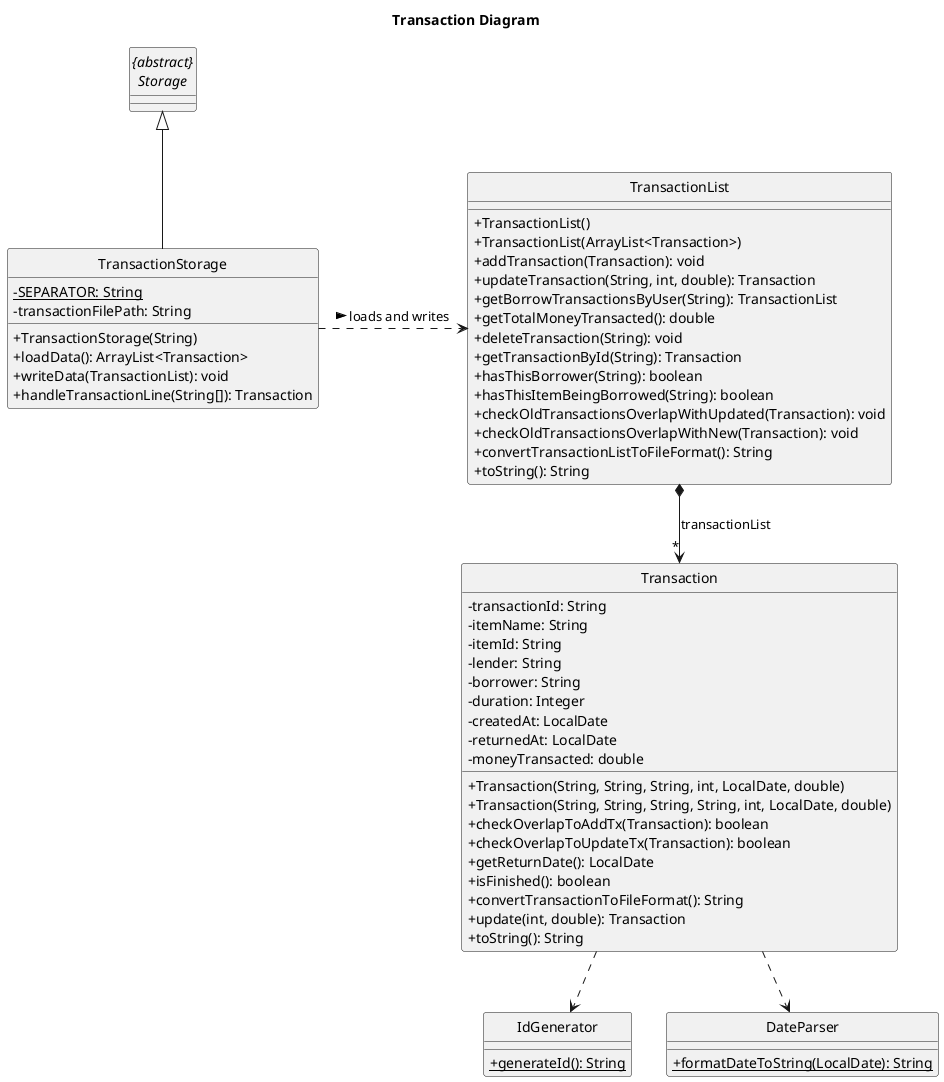 @startuml
title Transaction Diagram

skinparam classAttributeIconSize 0
hide footbox
hide circle

class Transaction {
    - transactionId: String
    - itemName: String
    - itemId: String
    - lender: String
    - borrower: String
    - duration: Integer
    - createdAt: LocalDate
    - returnedAt: LocalDate
    - moneyTransacted: double

    + Transaction(String, String, String, int, LocalDate, double)
    + Transaction(String, String, String, String, int, LocalDate, double)
    + checkOverlapToAddTx(Transaction): boolean
    + checkOverlapToUpdateTx(Transaction): boolean
    + getReturnDate(): LocalDate
    + isFinished(): boolean
    + convertTransactionToFileFormat(): String
    + update(int, double): Transaction
    + toString(): String
}

class TransactionList {
    + TransactionList()
    + TransactionList(ArrayList<Transaction>)
    + addTransaction(Transaction): void
    + updateTransaction(String, int, double): Transaction
    + getBorrowTransactionsByUser(String): TransactionList
    + getTotalMoneyTransacted(): double
    + deleteTransaction(String): void
    + getTransactionById(String): Transaction
    + hasThisBorrower(String): boolean
    + hasThisItemBeingBorrowed(String): boolean
    + checkOldTransactionsOverlapWithUpdated(Transaction): void
    + checkOldTransactionsOverlapWithNew(Transaction): void
    + convertTransactionListToFileFormat(): String
    + toString(): String
}

class TransactionStorage {
    {static} - SEPARATOR: String
    - transactionFilePath: String
    + TransactionStorage(String)
    + loadData(): ArrayList<Transaction>
    + writeData(TransactionList): void
    + handleTransactionLine(String[]): Transaction
}

class IdGenerator {
    {static} + generateId(): String
}

abstract class "{abstract}\nStorage" {
}

class DateParser {
    {static} + formatDateToString(LocalDate): String
}

TransactionStorage .> TransactionList : > loads and writes
TransactionList *--> "*" Transaction: transactionList
Transaction ..> IdGenerator
Transaction ..> DateParser
"{abstract}\nStorage" <|-- TransactionStorage

@enduml
